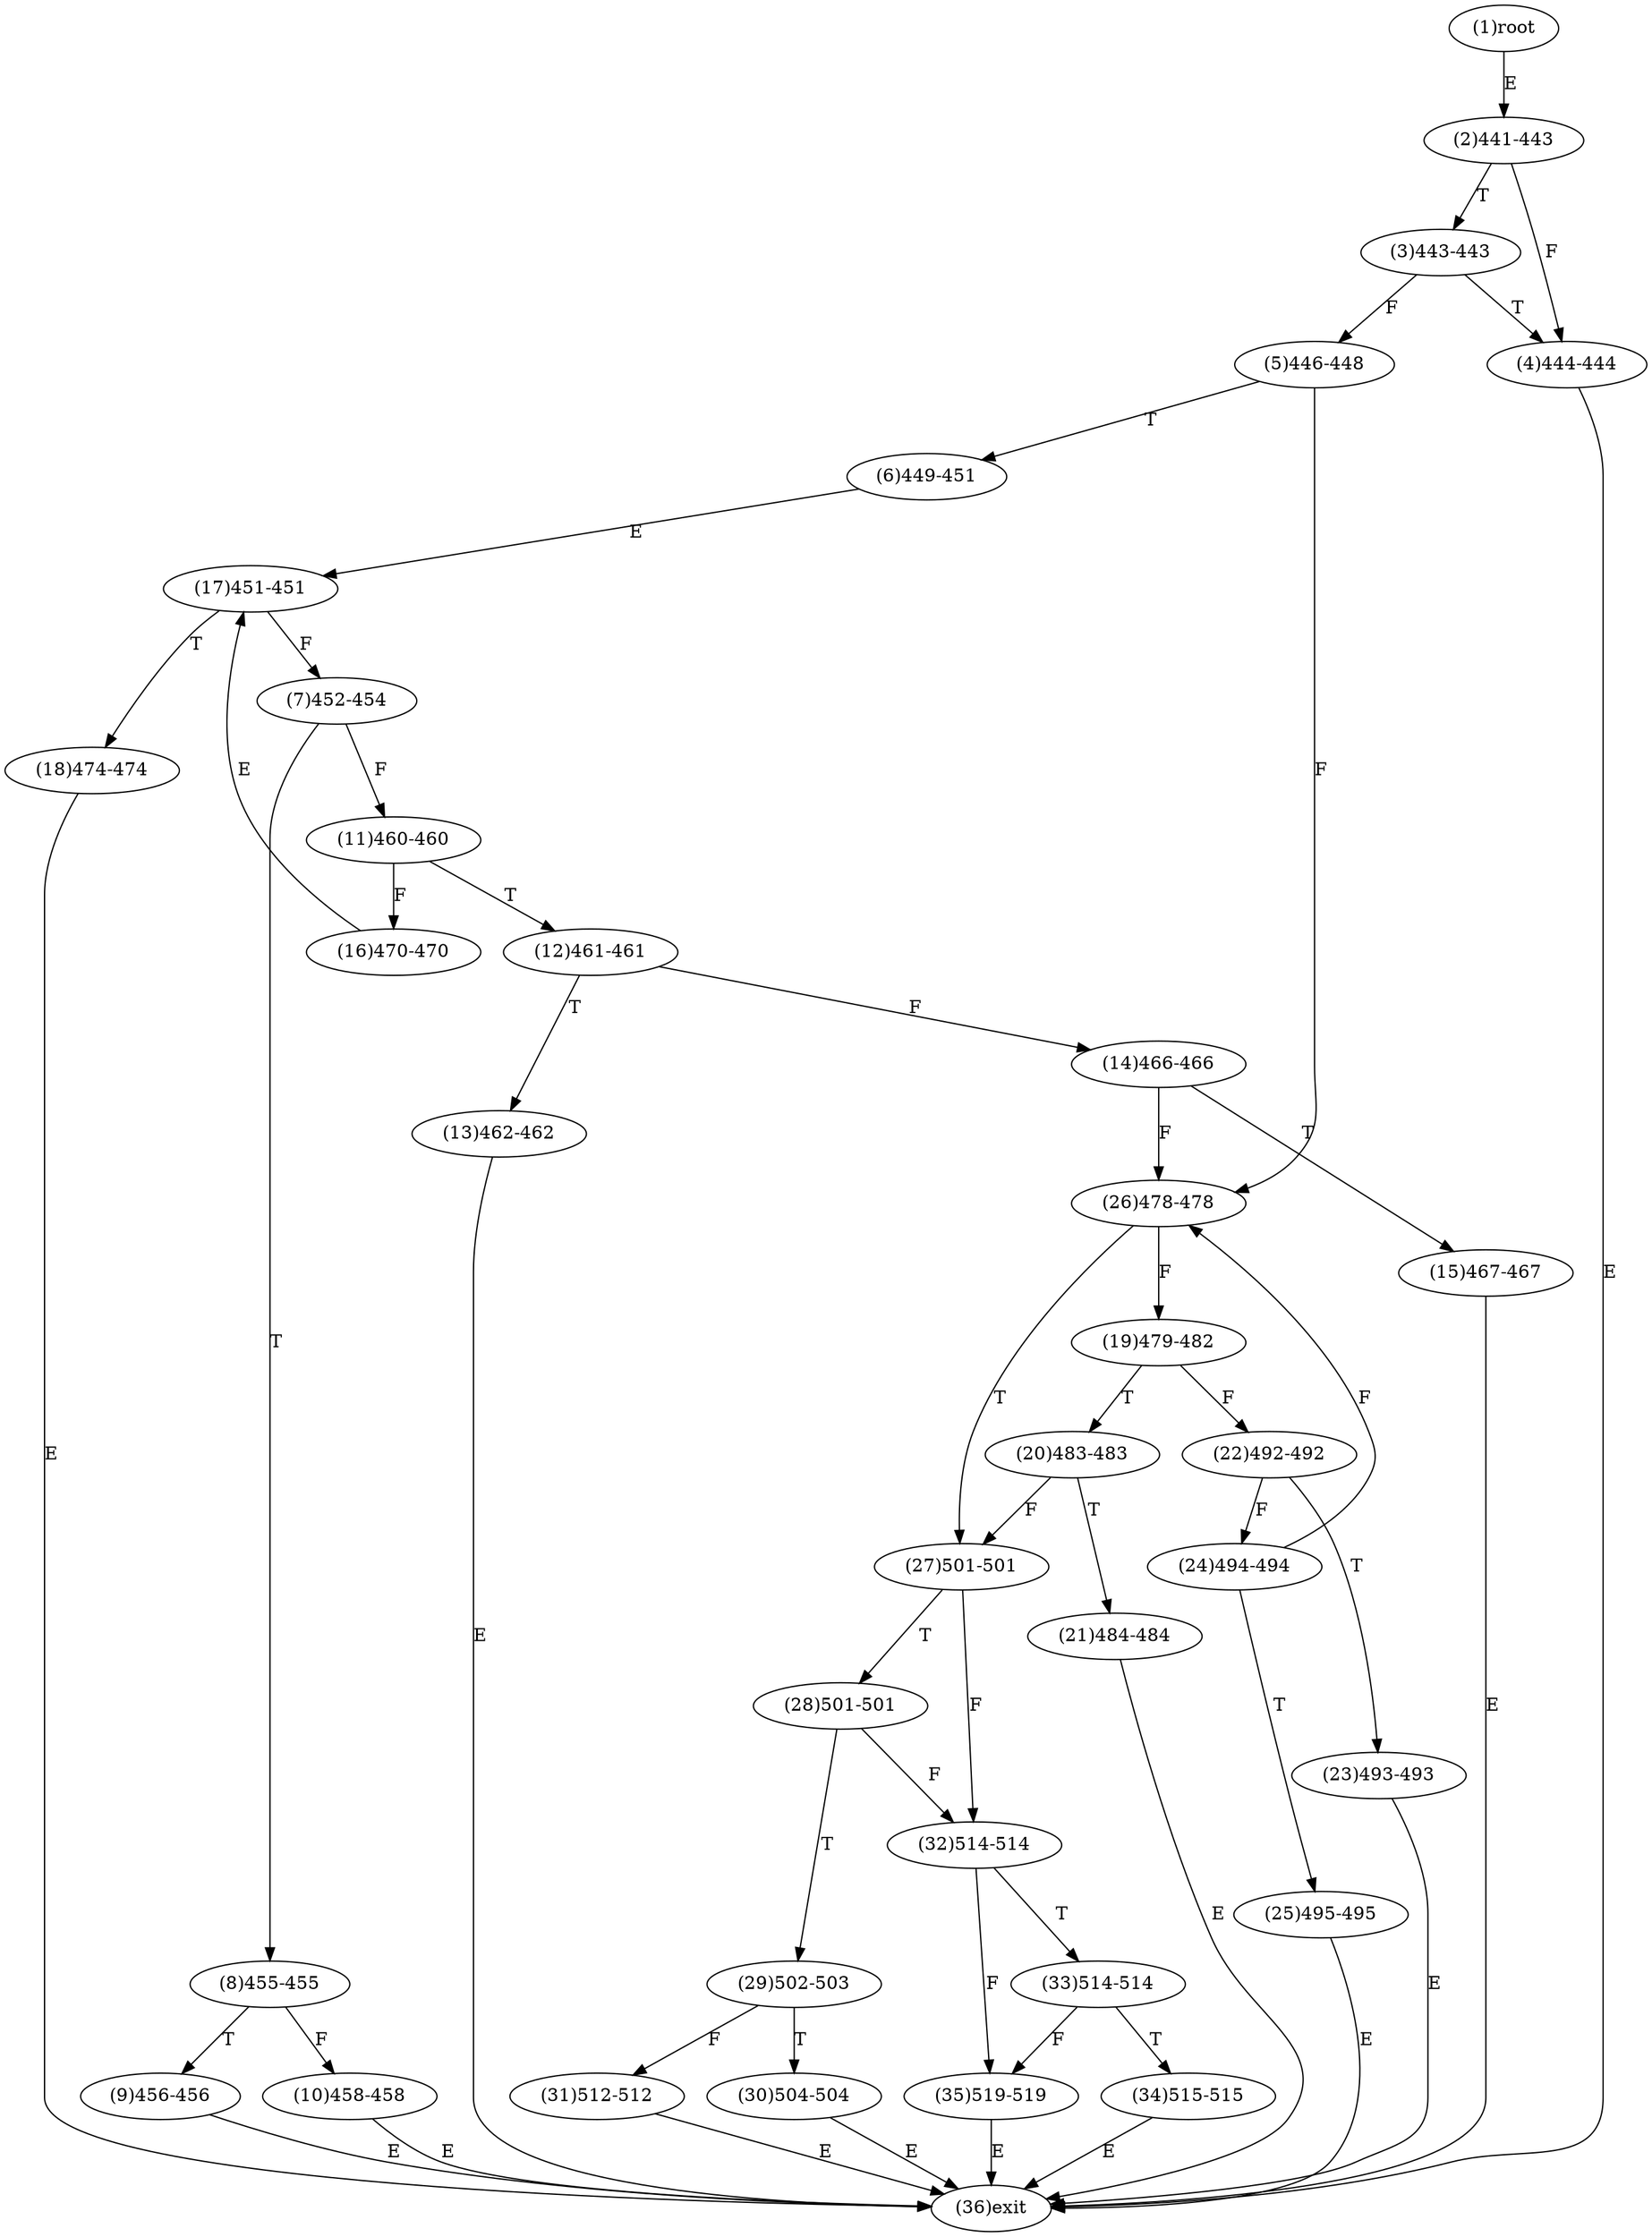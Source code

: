 digraph "" { 
1[ label="(1)root"];
2[ label="(2)441-443"];
3[ label="(3)443-443"];
4[ label="(4)444-444"];
5[ label="(5)446-448"];
6[ label="(6)449-451"];
7[ label="(7)452-454"];
8[ label="(8)455-455"];
9[ label="(9)456-456"];
10[ label="(10)458-458"];
11[ label="(11)460-460"];
12[ label="(12)461-461"];
13[ label="(13)462-462"];
14[ label="(14)466-466"];
15[ label="(15)467-467"];
17[ label="(17)451-451"];
16[ label="(16)470-470"];
19[ label="(19)479-482"];
18[ label="(18)474-474"];
21[ label="(21)484-484"];
20[ label="(20)483-483"];
23[ label="(23)493-493"];
22[ label="(22)492-492"];
25[ label="(25)495-495"];
24[ label="(24)494-494"];
27[ label="(27)501-501"];
26[ label="(26)478-478"];
29[ label="(29)502-503"];
28[ label="(28)501-501"];
31[ label="(31)512-512"];
30[ label="(30)504-504"];
34[ label="(34)515-515"];
35[ label="(35)519-519"];
32[ label="(32)514-514"];
33[ label="(33)514-514"];
36[ label="(36)exit"];
1->2[ label="E"];
2->4[ label="F"];
2->3[ label="T"];
3->5[ label="F"];
3->4[ label="T"];
4->36[ label="E"];
5->26[ label="F"];
5->6[ label="T"];
6->17[ label="E"];
7->11[ label="F"];
7->8[ label="T"];
8->10[ label="F"];
8->9[ label="T"];
9->36[ label="E"];
10->36[ label="E"];
11->16[ label="F"];
11->12[ label="T"];
12->14[ label="F"];
12->13[ label="T"];
13->36[ label="E"];
14->26[ label="F"];
14->15[ label="T"];
15->36[ label="E"];
16->17[ label="E"];
17->7[ label="F"];
17->18[ label="T"];
18->36[ label="E"];
19->22[ label="F"];
19->20[ label="T"];
20->27[ label="F"];
20->21[ label="T"];
21->36[ label="E"];
22->24[ label="F"];
22->23[ label="T"];
23->36[ label="E"];
24->26[ label="F"];
24->25[ label="T"];
25->36[ label="E"];
26->19[ label="F"];
26->27[ label="T"];
27->32[ label="F"];
27->28[ label="T"];
28->32[ label="F"];
28->29[ label="T"];
29->31[ label="F"];
29->30[ label="T"];
30->36[ label="E"];
31->36[ label="E"];
32->35[ label="F"];
32->33[ label="T"];
33->35[ label="F"];
33->34[ label="T"];
34->36[ label="E"];
35->36[ label="E"];
}